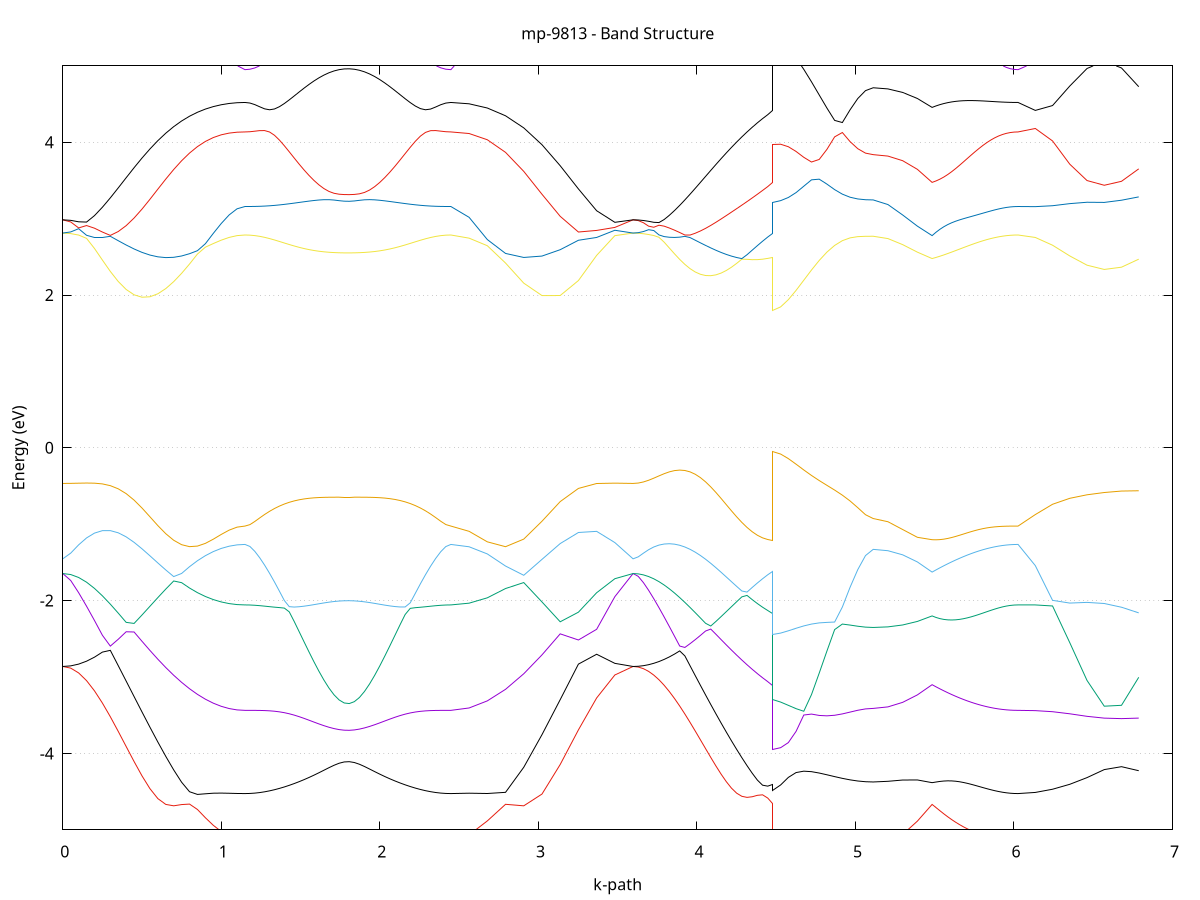 set title 'mp-9813 - Band Structure'
set xlabel 'k-path'
set ylabel 'Energy (eV)'
set grid y
set yrange [-5:5]
set terminal png size 800,600
set output 'mp-9813_bands_gnuplot.png'
plot '-' using 1:2 with lines notitle, '-' using 1:2 with lines notitle, '-' using 1:2 with lines notitle, '-' using 1:2 with lines notitle, '-' using 1:2 with lines notitle, '-' using 1:2 with lines notitle, '-' using 1:2 with lines notitle, '-' using 1:2 with lines notitle, '-' using 1:2 with lines notitle, '-' using 1:2 with lines notitle, '-' using 1:2 with lines notitle, '-' using 1:2 with lines notitle, '-' using 1:2 with lines notitle, '-' using 1:2 with lines notitle, '-' using 1:2 with lines notitle, '-' using 1:2 with lines notitle, '-' using 1:2 with lines notitle, '-' using 1:2 with lines notitle, '-' using 1:2 with lines notitle, '-' using 1:2 with lines notitle
0.000000 -38.214603
0.049968 -38.214403
0.099936 -38.213503
0.149904 -38.212103
0.199872 -38.210203
0.249840 -38.207903
0.299808 -38.205103
0.349776 -38.201903
0.399744 -38.198303
0.449712 -38.194503
0.499680 -38.199703
0.549648 -38.222003
0.599616 -38.244403
0.649584 -38.266403
0.699552 -38.287803
0.749520 -38.308103
0.799488 -38.327003
0.849456 -38.344003
0.899424 -38.359003
0.949392 -38.371603
0.999360 -38.381603
1.049328 -38.388903
1.099296 -38.393303
1.149264 -38.394803
1.149264 -38.394803
1.180300 -38.394603
1.211335 -38.393803
1.242371 -38.392503
1.273407 -38.390803
1.304442 -38.388603
1.335478 -38.385903
1.366513 -38.382803
1.397549 -38.379403
1.428584 -38.375603
1.459620 -38.371503
1.490655 -38.367203
1.521691 -38.362703
1.552726 -38.358203
1.583762 -38.353703
1.614797 -38.349303
1.614797 -38.349303
1.646846 -38.345103
1.678895 -38.341403
1.710943 -38.338303
1.742992 -38.336103
1.775041 -38.334803
1.807090 -38.334503
1.839138 -38.335303
1.871187 -38.337203
1.903236 -38.339903
1.935284 -38.343303
1.967333 -38.347303
1.999382 -38.351703
2.031431 -38.356303
2.063479 -38.360903
2.095528 -38.365603
2.127577 -38.370103
2.159625 -38.374403
2.191674 -38.378403
2.223723 -38.382103
2.255772 -38.385303
2.287820 -38.388203
2.319869 -38.390503
2.351918 -38.392403
2.383966 -38.393703
2.416015 -38.394603
2.448064 -38.394803
2.448064 -38.394803
2.562990 -38.387003
2.677917 -38.364303
2.792843 -38.328803
2.907770 -38.283603
3.022696 -38.233203
3.137622 -38.193803
3.252549 -38.202203
3.367475 -38.208903
3.482402 -38.213203
3.597328 -38.214603
3.597328 -38.214603
3.630001 -38.214503
3.662674 -38.214303
3.695347 -38.213803
3.728019 -38.213103
3.760692 -38.212303
3.793365 -38.211303
3.826038 -38.210103
3.858711 -38.208803
3.891384 -38.207303
3.924056 -38.205703
3.956729 -38.203903
3.989402 -38.202003
4.022075 -38.200103
4.054748 -38.198003
4.087420 -38.195803
4.120093 -38.193503
4.152766 -38.196103
4.185439 -38.208903
4.218112 -38.221803
4.250785 -38.234803
4.283457 -38.247703
4.316130 -38.260503
4.348803 -38.273103
4.381476 -38.285403
4.414149 -38.297403
4.446821 -38.309003
4.479494 -38.320003
4.479494 -38.313103
4.528157 -38.320103
4.576820 -38.329503
4.625483 -38.339403
4.674146 -38.349003
4.722810 -38.358003
4.771473 -38.366203
4.820136 -38.373503
4.868799 -38.379903
4.917462 -38.385203
4.966125 -38.389403
5.014788 -38.392403
5.063451 -38.394203
5.112114 -38.394803
5.112114 -38.394803
5.204983 -38.389803
5.297851 -38.375003
5.390720 -38.351303
5.483589 -38.320003
5.483589 -38.320003
5.508240 -38.326203
5.532892 -38.332203
5.557543 -38.337903
5.582195 -38.343403
5.606846 -38.348703
5.631498 -38.353803
5.656149 -38.358503
5.680801 -38.363103
5.705452 -38.367303
5.730104 -38.371303
5.754756 -38.375003
5.779407 -38.378403
5.804059 -38.381503
5.828710 -38.384203
5.853362 -38.386703
5.878013 -38.388803
5.902665 -38.390703
5.927316 -38.392203
5.951968 -38.393303
5.976619 -38.394203
6.001271 -38.394703
6.025922 -38.394803
6.025922 -38.394803
6.134654 -38.391003
6.243385 -38.380303
6.352116 -38.364403
6.460848 -38.347403
6.569579 -38.336503
6.678311 -38.339803
6.787042 -38.354803
e
0.000000 -38.066803
0.049968 -38.068403
0.099936 -38.073103
0.149904 -38.080803
0.199872 -38.091303
0.249840 -38.104503
0.299808 -38.120103
0.349776 -38.137803
0.399744 -38.157203
0.449712 -38.178003
0.499680 -38.190603
0.549648 -38.186503
0.599616 -38.182303
0.649584 -38.178203
0.699552 -38.174303
0.749520 -38.170403
0.799488 -38.166903
0.849456 -38.163703
0.899424 -38.160903
0.949392 -38.158503
0.999360 -38.156503
1.049328 -38.155203
1.099296 -38.154303
1.149264 -38.154003
1.149264 -38.154003
1.180300 -38.154003
1.211335 -38.154003
1.242371 -38.154003
1.273407 -38.154003
1.304442 -38.154003
1.335478 -38.154003
1.366513 -38.157103
1.397549 -38.160703
1.428584 -38.164703
1.459620 -38.168903
1.490655 -38.173303
1.521691 -38.178003
1.552726 -38.182603
1.583762 -38.187203
1.614797 -38.191703
1.614797 -38.191703
1.646846 -38.196003
1.678895 -38.199803
1.710943 -38.203003
1.742992 -38.205303
1.775041 -38.206603
1.807090 -38.206903
1.839138 -38.206103
1.871187 -38.204203
1.903236 -38.201403
1.935284 -38.197903
1.967333 -38.193803
1.999382 -38.189303
2.031431 -38.184603
2.063479 -38.179803
2.095528 -38.175003
2.127577 -38.170303
2.159625 -38.165903
2.191674 -38.161703
2.223723 -38.157903
2.255772 -38.154503
2.287820 -38.154003
2.319869 -38.154003
2.351918 -38.154003
2.383966 -38.154003
2.416015 -38.154003
2.448064 -38.154003
2.448064 -38.154003
2.562990 -38.155503
2.677917 -38.159803
2.792843 -38.166603
2.907770 -38.175003
3.022696 -38.184403
3.137622 -38.182303
3.252549 -38.136003
3.367475 -38.099003
3.482402 -38.075103
3.597328 -38.066803
3.597328 -38.066803
3.630001 -38.067303
3.662674 -38.068903
3.695347 -38.071503
3.728019 -38.075203
3.760692 -38.079803
3.793365 -38.085403
3.826038 -38.091903
3.858711 -38.099303
3.891384 -38.107603
3.924056 -38.116603
3.956729 -38.126403
3.989402 -38.136803
4.022075 -38.147803
4.054748 -38.159303
4.087420 -38.171203
4.120093 -38.183503
4.152766 -38.191203
4.185439 -38.188903
4.218112 -38.186503
4.250785 -38.184103
4.283457 -38.181703
4.316130 -38.179303
4.348803 -38.177003
4.381476 -38.174703
4.414149 -38.172503
4.446821 -38.170303
4.479494 -38.168203
4.479494 -38.278703
4.528157 -38.270003
4.576820 -38.257403
4.625483 -38.243203
4.674146 -38.228403
4.722810 -38.213603
4.771473 -38.199403
4.820136 -38.186103
4.868799 -38.174203
4.917462 -38.163903
4.966125 -38.155703
5.014788 -38.153703
5.063451 -38.153903
5.112114 -38.154003
5.112114 -38.154003
5.204983 -38.155003
5.297851 -38.157803
5.390720 -38.162303
5.483589 -38.168203
5.483589 -38.168203
5.508240 -38.167103
5.532892 -38.165903
5.557543 -38.164803
5.582195 -38.163803
5.606846 -38.162803
5.631498 -38.161803
5.656149 -38.160903
5.680801 -38.160103
5.705452 -38.159303
5.730104 -38.158503
5.754756 -38.157803
5.779407 -38.157203
5.804059 -38.156603
5.828710 -38.156003
5.853362 -38.155603
5.878013 -38.155203
5.902665 -38.154803
5.927316 -38.154503
5.951968 -38.154303
5.976619 -38.154203
6.001271 -38.154103
6.025922 -38.154003
6.025922 -38.154003
6.134654 -38.154003
6.243385 -38.161603
6.352116 -38.180003
6.460848 -38.199803
6.569579 -38.213003
6.678311 -38.211003
6.787042 -38.195903
e
0.000000 -38.066803
0.049968 -38.067203
0.099936 -38.068303
0.149904 -38.070003
0.199872 -38.072503
0.249840 -38.075603
0.299808 -38.079203
0.349776 -38.083403
0.399744 -38.087903
0.449712 -38.092803
0.499680 -38.097903
0.549648 -38.103203
0.599616 -38.108503
0.649584 -38.113803
0.699552 -38.118903
0.749520 -38.123703
0.799488 -38.128203
0.849456 -38.132303
0.899424 -38.135903
0.949392 -38.139003
0.999360 -38.141403
1.049328 -38.143203
1.099296 -38.144203
1.149264 -38.144603
1.149264 -38.144603
1.180300 -38.144903
1.211335 -38.145703
1.242371 -38.147003
1.273407 -38.148803
1.304442 -38.151103
1.335478 -38.153903
1.366513 -38.154003
1.397549 -38.154003
1.428584 -38.154003
1.459620 -38.154003
1.490655 -38.154003
1.521691 -38.154003
1.552726 -38.154003
1.583762 -38.154003
1.614797 -38.154103
1.614797 -38.154103
1.646846 -38.154103
1.678895 -38.154103
1.710943 -38.154103
1.742992 -38.154103
1.775041 -38.154103
1.807090 -38.154103
1.839138 -38.154103
1.871187 -38.154103
1.903236 -38.154103
1.935284 -38.154103
1.967333 -38.154103
1.999382 -38.154103
2.031431 -38.154003
2.063479 -38.154003
2.095528 -38.154003
2.127577 -38.154003
2.159625 -38.154003
2.191674 -38.154003
2.223723 -38.154003
2.255772 -38.154003
2.287820 -38.151503
2.319869 -38.149103
2.351918 -38.147103
2.383966 -38.145703
2.416015 -38.144903
2.448064 -38.144603
2.448064 -38.144603
2.562990 -38.142703
2.677917 -38.137203
2.792843 -38.128703
2.907770 -38.117903
3.022696 -38.105903
3.137622 -38.093803
3.252549 -38.082903
3.367475 -38.074303
3.482402 -38.068703
3.597328 -38.066803
3.597328 -38.066803
3.630001 -38.066903
3.662674 -38.067303
3.695347 -38.067903
3.728019 -38.068703
3.760692 -38.069803
3.793365 -38.071103
3.826038 -38.072603
3.858711 -38.074403
3.891384 -38.076303
3.924056 -38.078403
3.956729 -38.080703
3.989402 -38.083103
4.022075 -38.085703
4.054748 -38.088403
4.087420 -38.091203
4.120093 -38.094103
4.152766 -38.097103
4.185439 -38.100103
4.218112 -38.103203
4.250785 -38.106203
4.283457 -38.109303
4.316130 -38.112403
4.348803 -38.115403
4.381476 -38.118303
4.414149 -38.121203
4.446821 -38.123903
4.479494 -38.126603
4.479494 -38.146503
4.528157 -38.146703
4.576820 -38.147203
4.625483 -38.147803
4.674146 -38.148603
4.722810 -38.149403
4.771473 -38.150303
4.820136 -38.151203
4.868799 -38.151903
4.917462 -38.152703
4.966125 -38.153203
5.014788 -38.149603
5.063451 -38.145903
5.112114 -38.144603
5.112114 -38.144603
5.204983 -38.143403
5.297851 -38.139803
5.390720 -38.134103
5.483589 -38.126603
5.483589 -38.126603
5.508240 -38.128103
5.532892 -38.129503
5.557543 -38.130903
5.582195 -38.132203
5.606846 -38.133503
5.631498 -38.134703
5.656149 -38.135803
5.680801 -38.136903
5.705452 -38.138003
5.730104 -38.138903
5.754756 -38.139803
5.779407 -38.140603
5.804059 -38.141403
5.828710 -38.142003
5.853362 -38.142603
5.878013 -38.143203
5.902665 -38.143603
5.927316 -38.144003
5.951968 -38.144203
5.976619 -38.144403
6.001271 -38.144603
6.025922 -38.144603
6.025922 -38.144603
6.134654 -38.149003
6.243385 -38.153803
6.352116 -38.153503
6.460848 -38.153103
6.569579 -38.152803
6.678311 -38.152603
6.787042 -38.152603
e
0.000000 -14.792603
0.049968 -14.784703
0.099936 -14.761203
0.149904 -14.722403
0.199872 -14.668503
0.249840 -14.600203
0.299808 -14.518203
0.349776 -14.423303
0.399744 -14.316603
0.449712 -14.199303
0.499680 -14.072803
0.549648 -13.938803
0.599616 -13.799003
0.649584 -13.655603
0.699552 -13.510903
0.749520 -13.367603
0.799488 -13.228703
0.849456 -13.097503
0.899424 -12.977403
0.949392 -12.872203
0.999360 -12.785503
1.049328 -12.720803
1.099296 -12.680703
1.149264 -12.667103
1.149264 -12.667103
1.180300 -12.667103
1.211335 -12.667103
1.242371 -12.667103
1.273407 -12.667103
1.304442 -12.667003
1.335478 -12.666903
1.366513 -12.666803
1.397549 -12.666603
1.428584 -12.666403
1.459620 -12.666103
1.490655 -12.665703
1.521691 -12.665203
1.552726 -12.664803
1.583762 -12.664203
1.614797 -12.663703
1.614797 -12.663703
1.646846 -12.663203
1.678895 -12.662703
1.710943 -12.662403
1.742992 -12.662103
1.775041 -12.661903
1.807090 -12.661903
1.839138 -12.662003
1.871187 -12.662203
1.903236 -12.662503
1.935284 -12.663003
1.967333 -12.663503
1.999382 -12.664003
2.031431 -12.664503
2.063479 -12.665103
2.095528 -12.665503
2.127577 -12.665903
2.159625 -12.666303
2.191674 -12.666603
2.223723 -12.666803
2.255772 -12.666903
2.287820 -12.667003
2.319869 -12.667103
2.351918 -12.667103
2.383966 -12.667103
2.416015 -12.667103
2.448064 -12.667103
2.448064 -12.667103
2.562990 -12.737703
2.677917 -12.933303
2.792843 -13.215203
2.907770 -13.539803
3.022696 -13.869503
3.137622 -14.174703
3.252549 -14.433303
3.367475 -14.629203
3.482402 -14.751203
3.597328 -14.792603
3.597328 -14.792603
3.630001 -14.789803
3.662674 -14.781303
3.695347 -14.767303
3.728019 -14.747703
3.760692 -14.722703
3.793365 -14.692303
3.826038 -14.656603
3.858711 -14.615903
3.891384 -14.570203
3.924056 -14.519703
3.956729 -14.464703
3.989402 -14.405403
4.022075 -14.342003
4.054748 -14.274803
4.087420 -14.204103
4.120093 -14.130303
4.152766 -14.053603
4.185439 -13.974503
4.218112 -13.893403
4.250785 -13.810603
4.283457 -13.726603
4.316130 -13.641903
4.348803 -13.557103
4.381476 -13.472503
4.414149 -13.388803
4.446821 -13.306503
4.479494 -13.226203
4.479494 -12.340703
4.528157 -12.349503
4.576820 -12.367803
4.625483 -12.393303
4.674146 -12.423803
4.722810 -12.457303
4.771473 -12.491703
4.820136 -12.525203
4.868799 -12.556403
4.917462 -12.583803
4.966125 -12.606203
5.014788 -12.622903
5.063451 -12.633203
5.112114 -12.636703
5.112114 -12.636703
5.204983 -12.680603
5.297851 -12.805703
5.390720 -12.995303
5.483589 -13.228303
5.483589 -13.228303
5.508240 -13.181603
5.532892 -13.136303
5.557543 -13.092703
5.582195 -13.050803
5.606846 -13.010803
5.631498 -12.972703
5.656149 -12.936803
5.680801 -12.902903
5.705452 -12.871203
5.730104 -12.841703
5.754756 -12.814403
5.779407 -12.789303
5.804059 -12.766503
5.828710 -12.745903
5.853362 -12.727703
5.878013 -12.711803
5.902665 -12.698203
5.927316 -12.687103
5.951968 -12.678403
5.976619 -12.672103
6.001271 -12.668303
6.025922 -12.667103
6.025922 -12.667103
6.134654 -12.665903
6.243385 -12.662203
6.352116 -12.655203
6.460848 -12.644503
6.569579 -12.630803
6.678311 -12.615903
6.787042 -12.603503
e
0.000000 -13.078003
0.049968 -13.075403
0.099936 -13.067403
0.149904 -13.054103
0.199872 -13.035803
0.249840 -13.012603
0.299808 -12.984703
0.349776 -12.952403
0.399744 -12.916303
0.449712 -12.876603
0.499680 -12.834003
0.549648 -12.789003
0.599616 -12.742503
0.649584 -12.695103
0.699552 -12.647703
0.749520 -12.601403
0.799488 -12.557003
0.849456 -12.515803
0.899424 -12.478603
0.949392 -12.446603
0.999360 -12.420603
1.049328 -12.401503
1.099296 -12.389803
1.149264 -12.385903
1.149264 -12.385903
1.180300 -12.386003
1.211335 -12.386203
1.242371 -12.386503
1.273407 -12.387003
1.304442 -12.387703
1.335478 -12.388503
1.366513 -12.389403
1.397549 -12.390403
1.428584 -12.391603
1.459620 -12.392903
1.490655 -12.394303
1.521691 -12.395703
1.552726 -12.397103
1.583762 -12.398603
1.614797 -12.399903
1.614797 -12.399903
1.646846 -12.401203
1.678895 -12.402303
1.710943 -12.403203
1.742992 -12.403803
1.775041 -12.404203
1.807090 -12.404203
1.839138 -12.404003
1.871187 -12.403503
1.903236 -12.402703
1.935284 -12.401703
1.967333 -12.400503
1.999382 -12.399203
2.031431 -12.397803
2.063479 -12.396303
2.095528 -12.394803
2.127577 -12.393403
2.159625 -12.392003
2.191674 -12.390803
2.223723 -12.389603
2.255772 -12.388603
2.287820 -12.387803
2.319869 -12.387103
2.351918 -12.386603
2.383966 -12.386203
2.416015 -12.386003
2.448064 -12.385903
2.448064 -12.385903
2.562990 -12.406503
2.677917 -12.465103
2.792843 -12.552803
2.907770 -12.657103
3.022696 -12.765903
3.137622 -12.868303
3.252549 -12.955903
3.367475 -13.022403
3.482402 -13.063903
3.597328 -13.078003
3.597328 -13.078003
3.630001 -13.077503
3.662674 -13.076003
3.695347 -13.073503
3.728019 -13.069803
3.760692 -13.065103
3.793365 -13.059303
3.826038 -13.052303
3.858711 -13.044103
3.891384 -13.034603
3.924056 -13.023803
3.956729 -13.011603
3.989402 -12.998003
4.022075 -12.982903
4.054748 -12.966503
4.087420 -12.948503
4.120093 -12.929103
4.152766 -12.908303
4.185439 -12.886203
4.218112 -12.862703
4.250785 -12.838003
4.283457 -12.812303
4.316130 -12.785603
4.348803 -12.758103
4.381476 -12.730103
4.414149 -12.701703
4.446821 -12.673103
4.479494 -12.644703
4.479494 -12.241903
4.528157 -12.250003
4.576820 -12.262503
4.625483 -12.278403
4.674146 -12.296903
4.722810 -12.316703
4.771473 -12.337003
4.820136 -12.356703
4.868799 -12.375003
4.917462 -12.391003
4.966125 -12.404203
5.014788 -12.414003
5.063451 -12.420003
5.112114 -12.422003
5.112114 -12.422003
5.204983 -12.437603
5.297851 -12.483003
5.390720 -12.553603
5.483589 -12.642603
5.483589 -12.642603
5.508240 -12.628003
5.532892 -12.613003
5.557543 -12.597503
5.582195 -12.581703
5.606846 -12.565703
5.631498 -12.549603
5.656149 -12.533403
5.680801 -12.517403
5.705452 -12.501603
5.730104 -12.486403
5.754756 -12.471703
5.779407 -12.457803
5.804059 -12.444903
5.828710 -12.433003
5.853362 -12.422203
5.878013 -12.412803
5.902665 -12.404703
5.927316 -12.397903
5.951968 -12.392703
5.976619 -12.388903
6.001271 -12.386703
6.025922 -12.385903
6.025922 -12.385903
6.134654 -12.383303
6.243385 -12.376603
6.352116 -12.367903
6.460848 -12.360403
6.569579 -12.357103
6.678311 -12.360003
6.787042 -12.369303
e
0.000000 -6.615003
0.049968 -6.605303
0.099936 -6.576403
0.149904 -6.528603
0.199872 -6.462903
0.249840 -6.380403
0.299808 -6.282903
0.349776 -6.173003
0.399744 -6.054103
0.449712 -5.931403
0.499680 -5.812903
0.549648 -5.710803
0.599616 -5.643703
0.649584 -5.632803
0.699552 -5.686103
0.749520 -5.787703
0.799488 -5.913603
0.849456 -6.045603
0.899424 -6.172103
0.949392 -6.285203
0.999360 -6.379203
1.049328 -6.449703
1.099296 -6.493403
1.149264 -6.508203
1.149264 -6.508203
1.180300 -6.504703
1.211335 -6.494203
1.242371 -6.476803
1.273407 -6.452703
1.304442 -6.422103
1.335478 -6.385203
1.366513 -6.342603
1.397549 -6.294603
1.428584 -6.241903
1.459620 -6.185203
1.490655 -6.125303
1.521691 -6.063203
1.552726 -6.000303
1.583762 -5.938003
1.614797 -5.878003
1.614797 -5.878003
1.646846 -5.820303
1.678895 -5.769403
1.710943 -5.727503
1.742992 -5.696903
1.775041 -5.679303
1.807090 -5.675803
1.839138 -5.686803
1.871187 -5.711503
1.903236 -5.748303
1.935284 -5.795203
1.967333 -5.849903
1.999382 -5.910203
2.031431 -5.973703
2.063479 -6.038603
2.095528 -6.103203
2.127577 -6.165903
2.159625 -6.225603
2.191674 -6.281303
2.223723 -6.332103
2.255772 -6.377303
2.287820 -6.416503
2.319869 -6.449103
2.351918 -6.474703
2.383966 -6.493303
2.416015 -6.504503
2.448064 -6.508203
2.448064 -6.508203
2.562990 -6.431303
2.677917 -6.219303
2.792843 -5.926803
2.907770 -5.670803
3.022696 -5.671503
3.137622 -5.907103
3.252549 -6.184403
3.367475 -6.415303
3.482402 -6.564003
3.597328 -6.615003
3.597328 -6.615003
3.630001 -6.610703
3.662674 -6.597703
3.695347 -6.576003
3.728019 -6.546003
3.760692 -6.507703
3.793365 -6.461403
3.826038 -6.407503
3.858711 -6.346403
3.891384 -6.278503
3.924056 -6.204503
3.956729 -6.125103
3.989402 -6.041103
4.022075 -5.953503
4.054748 -5.863703
4.087420 -5.773203
4.120093 -5.684203
4.152766 -5.599603
4.185439 -5.523303
4.218112 -5.460603
4.250785 -5.418603
4.283457 -5.403903
4.316130 -5.419903
4.348803 -5.463603
4.381476 -5.527903
4.414149 -5.605103
4.446821 -5.689403
4.479494 -5.776503
4.479494 -5.763103
4.528157 -5.744403
4.576820 -5.709403
4.625483 -5.662403
4.674146 -5.783703
4.722810 -5.911003
4.771473 -6.030403
4.820136 -6.138703
4.868799 -6.233503
4.917462 -6.313203
4.966125 -6.376403
5.014788 -6.422303
5.063451 -6.450003
5.112114 -6.459303
5.112114 -6.459303
5.204983 -6.409103
5.297851 -6.264903
5.390720 -6.044603
5.483589 -5.775003
5.483589 -5.775003
5.508240 -5.824003
5.532892 -5.873703
5.557543 -5.923703
5.582195 -5.973503
5.606846 -6.022703
5.631498 -6.071003
5.656149 -6.117903
5.680801 -6.163303
5.705452 -6.206803
5.730104 -6.248203
5.754756 -6.287303
5.779407 -6.323703
5.804059 -6.357403
5.828710 -6.388003
5.853362 -6.415503
5.878013 -6.439703
5.902665 -6.460403
5.927316 -6.477503
5.951968 -6.490803
5.976619 -6.500503
6.001271 -6.506303
6.025922 -6.508203
6.025922 -6.508203
6.134654 -6.457303
6.243385 -6.311603
6.352116 -6.095703
6.460848 -5.864003
6.569579 -5.714603
6.678311 -5.742503
6.787042 -5.923903
e
0.000000 -2.862303
0.049968 -2.883803
0.099936 -2.946803
0.149904 -3.047803
0.199872 -3.181403
0.249840 -3.341103
0.299808 -3.520303
0.349776 -3.712103
0.399744 -3.910003
0.449712 -4.106903
0.499680 -4.294503
0.549648 -4.461603
0.599616 -4.591903
0.649584 -4.667903
0.699552 -4.686303
0.749520 -4.670103
0.799488 -4.663703
0.849456 -4.734503
0.899424 -4.842403
0.949392 -4.941703
0.999360 -5.022703
1.049328 -5.082203
1.099296 -5.118403
1.149264 -5.130603
1.149264 -5.130603
1.180300 -5.131803
1.211335 -5.135403
1.242371 -5.141203
1.273407 -5.148803
1.304442 -5.157903
1.335478 -5.168003
1.366513 -5.178803
1.397549 -5.189703
1.428584 -5.200603
1.459620 -5.210903
1.490655 -5.220603
1.521691 -5.229403
1.552726 -5.237303
1.583762 -5.244103
1.614797 -5.249903
1.614797 -5.249903
1.646846 -5.254803
1.678895 -5.258803
1.710943 -5.261903
1.742992 -5.264003
1.775041 -5.265203
1.807090 -5.265403
1.839138 -5.264703
1.871187 -5.263003
1.903236 -5.260403
1.935284 -5.256803
1.967333 -5.252403
1.999382 -5.246803
2.031431 -5.240303
2.063479 -5.232603
2.095528 -5.223903
2.127577 -5.214203
2.159625 -5.203703
2.191674 -5.192603
2.223723 -5.181303
2.255772 -5.170103
2.287820 -5.159503
2.319869 -5.149903
2.351918 -5.141803
2.383966 -5.135703
2.416015 -5.131903
2.448064 -5.130603
2.448064 -5.130603
2.562990 -5.066703
2.677917 -4.884003
2.792843 -4.666603
2.907770 -4.686403
3.022696 -4.532503
3.137622 -4.145503
3.252549 -3.692503
3.367475 -3.274503
3.482402 -2.973403
3.597328 -2.862303
3.597328 -2.862303
3.630001 -2.869603
3.662674 -2.891103
3.695347 -2.926603
3.728019 -2.975303
3.760692 -3.036203
3.793365 -3.108403
3.826038 -3.190703
3.858711 -3.281703
3.891384 -3.380103
3.924056 -3.484703
3.956729 -3.594103
3.989402 -3.707103
4.022075 -3.822203
4.054748 -3.938003
4.087420 -4.053003
4.120093 -4.165203
4.152766 -4.272103
4.185439 -4.370403
4.218112 -4.455303
4.250785 -4.521003
4.283457 -4.561803
4.316130 -4.575803
4.348803 -4.567703
4.381476 -4.549003
4.414149 -4.542303
4.446821 -4.584803
4.479494 -4.656803
4.479494 -5.365403
4.528157 -5.423903
4.576820 -5.528203
4.625483 -5.651603
4.674146 -5.602003
4.722810 -5.537603
4.771473 -5.471503
4.820136 -5.407603
4.868799 -5.349603
4.917462 -5.300303
4.966125 -5.261303
5.014788 -5.233503
5.063451 -5.216803
5.112114 -5.211303
5.112114 -5.211303
5.204983 -5.173003
5.297851 -5.061603
5.390720 -4.886903
5.483589 -4.668103
5.483589 -4.668103
5.508240 -4.709303
5.532892 -4.750803
5.557543 -4.791303
5.582195 -4.829903
5.606846 -4.866403
5.631498 -4.900403
5.656149 -4.931903
5.680801 -4.960803
5.705452 -4.987103
5.730104 -5.010803
5.754756 -5.032003
5.779407 -5.050803
5.804059 -5.067303
5.828710 -5.081603
5.853362 -5.093803
5.878013 -5.104003
5.902665 -5.112503
5.927316 -5.119103
5.951968 -5.124203
5.976619 -5.127803
6.001271 -5.129903
6.025922 -5.130603
6.025922 -5.130603
6.134654 -5.147403
6.243385 -5.191403
6.352116 -5.248003
6.460848 -5.301303
6.569579 -5.338603
6.678311 -5.353403
6.787042 -5.343603
e
0.000000 -2.862303
0.049968 -2.854503
0.099936 -2.831403
0.149904 -2.793103
0.199872 -2.740403
0.249840 -2.674203
0.299808 -2.651103
0.349776 -2.851503
0.399744 -3.053603
0.449712 -3.256103
0.499680 -3.457803
0.549648 -3.656803
0.599616 -3.851303
0.649584 -4.038803
0.699552 -4.216203
0.749520 -4.377503
0.799488 -4.501903
0.849456 -4.537203
0.899424 -4.528903
0.949392 -4.521303
0.999360 -4.519803
1.049328 -4.522003
1.099296 -4.524803
1.149264 -4.526003
1.149264 -4.526003
1.180300 -4.524503
1.211335 -4.520103
1.242371 -4.512903
1.273407 -4.502903
1.304442 -4.490403
1.335478 -4.475503
1.366513 -4.458403
1.397549 -4.439303
1.428584 -4.418103
1.459620 -4.395103
1.490655 -4.370403
1.521691 -4.343803
1.552726 -4.315603
1.583762 -4.285703
1.614797 -4.254403
1.614797 -4.254403
1.646846 -4.220903
1.678895 -4.187403
1.710943 -4.155703
1.742992 -4.129103
1.775041 -4.112103
1.807090 -4.108603
1.839138 -4.119503
1.871187 -4.142203
1.903236 -4.171903
1.935284 -4.204903
1.967333 -4.238603
1.999382 -4.271503
2.031431 -4.303103
2.063479 -4.333003
2.095528 -4.361003
2.127577 -4.387203
2.159625 -4.411603
2.191674 -4.433903
2.223723 -4.454203
2.255772 -4.472303
2.287820 -4.488103
2.319869 -4.501403
2.351918 -4.512003
2.383966 -4.519703
2.416015 -4.524403
2.448064 -4.526003
2.448064 -4.526003
2.562990 -4.521103
2.677917 -4.525103
2.792843 -4.509903
2.907770 -4.181703
3.022696 -3.754803
3.137622 -3.296603
3.252549 -2.831303
3.367475 -2.702303
3.482402 -2.821403
3.597328 -2.862303
3.597328 -2.862303
3.630001 -2.859703
3.662674 -2.851903
3.695347 -2.838903
3.728019 -2.820803
3.760692 -2.797803
3.793365 -2.769803
3.826038 -2.737203
3.858711 -2.700003
3.891384 -2.658603
3.924056 -2.723903
3.956729 -2.852903
3.989402 -2.981503
4.022075 -3.109103
4.054748 -3.235403
4.087420 -3.360003
4.120093 -3.482603
4.152766 -3.603003
4.185439 -3.720903
4.218112 -3.835903
4.250785 -3.947803
4.283457 -4.056203
4.316130 -4.160403
4.348803 -4.259303
4.381476 -4.349503
4.414149 -4.416403
4.446821 -4.428803
4.479494 -4.410103
4.479494 -4.488903
4.528157 -4.413203
4.576820 -4.314303
4.625483 -4.251103
4.674146 -4.232803
4.722810 -4.239303
4.771473 -4.257203
4.820136 -4.280103
4.868799 -4.304103
4.917462 -4.326903
4.966125 -4.346503
5.014788 -4.361503
5.063451 -4.370903
5.112114 -4.374203
5.112114 -4.374203
5.204983 -4.365503
5.297851 -4.348803
5.390720 -4.347803
5.483589 -4.383203
5.483589 -4.383203
5.508240 -4.374903
5.532892 -4.367203
5.557543 -4.361903
5.582195 -4.359503
5.606846 -4.360303
5.631498 -4.364303
5.656149 -4.371203
5.680801 -4.380603
5.705452 -4.391903
5.730104 -4.404803
5.754756 -4.418703
5.779407 -4.433203
5.804059 -4.447703
5.828710 -4.461903
5.853362 -4.475403
5.878013 -4.487903
5.902665 -4.498903
5.927316 -4.508403
5.951968 -4.515903
5.976619 -4.521503
6.001271 -4.524903
6.025922 -4.526003
6.025922 -4.526003
6.134654 -4.511203
6.243385 -4.469303
6.352116 -4.404603
6.460848 -4.317103
6.569579 -4.212203
6.678311 -4.174003
6.787042 -4.226803
e
0.000000 -1.645703
0.049968 -1.736903
0.099936 -1.896303
0.149904 -2.073603
0.199872 -2.260403
0.249840 -2.453603
0.299808 -2.595603
0.349776 -2.506103
0.399744 -2.407903
0.449712 -2.410903
0.499680 -2.532703
0.549648 -2.652303
0.599616 -2.767203
0.649584 -2.876003
0.699552 -2.977303
0.749520 -3.070103
0.799488 -3.153703
0.849456 -3.227403
0.899424 -3.290503
0.949392 -3.342703
0.999360 -3.383703
1.049328 -3.413103
1.099296 -3.430803
1.149264 -3.436703
1.149264 -3.436703
1.180300 -3.436803
1.211335 -3.437003
1.242371 -3.437803
1.273407 -3.439503
1.304442 -3.442803
1.335478 -3.448103
1.366513 -3.456203
1.397549 -3.467203
1.428584 -3.481503
1.459620 -3.498903
1.490655 -3.519103
1.521691 -3.541503
1.552726 -3.565303
1.583762 -3.589703
1.614797 -3.613603
1.614797 -3.613603
1.646846 -3.636903
1.678895 -3.657803
1.710943 -3.675303
1.742992 -3.688503
1.775041 -3.696303
1.807090 -3.697903
1.839138 -3.692903
1.871187 -3.682103
1.903236 -3.666503
1.935284 -3.647203
1.967333 -3.624903
1.999382 -3.600703
2.031431 -3.575603
2.063479 -3.550703
2.095528 -3.526903
2.127577 -3.505203
2.159625 -3.486303
2.191674 -3.470603
2.223723 -3.458403
2.255772 -3.449503
2.287820 -3.443503
2.319869 -3.439803
2.351918 -3.437903
2.383966 -3.437103
2.416015 -3.436803
2.448064 -3.436703
2.448064 -3.436703
2.562990 -3.405503
2.677917 -3.312703
2.792843 -3.161503
2.907770 -2.957603
3.022696 -2.710503
3.137622 -2.435203
3.252549 -2.515503
3.367475 -2.375703
3.482402 -1.948203
3.597328 -1.645703
3.597328 -1.645703
3.630001 -1.683003
3.662674 -1.764803
3.695347 -1.865003
3.728019 -1.975303
3.760692 -2.092403
3.793365 -2.214103
3.826038 -2.339103
3.858711 -2.466303
3.891384 -2.594803
3.924056 -2.613103
3.956729 -2.563903
3.989402 -2.511203
4.022075 -2.455603
4.054748 -2.397903
4.087420 -2.372803
4.120093 -2.440903
4.152766 -2.510703
4.185439 -2.579803
4.218112 -2.647603
4.250785 -2.713703
4.283457 -2.777803
4.316130 -2.839703
4.348803 -2.899103
4.381476 -2.955903
4.414149 -3.009903
4.446821 -3.060903
4.479494 -3.108803
4.479494 -3.944003
4.528157 -3.925203
4.576820 -3.858503
4.625483 -3.711903
4.674146 -3.497903
4.722810 -3.485403
4.771473 -3.503303
4.820136 -3.508403
4.868799 -3.501003
4.917462 -3.483203
4.966125 -3.459503
5.014788 -3.435503
5.063451 -3.417803
5.112114 -3.411203
5.112114 -3.411203
5.204983 -3.391303
5.297851 -3.331903
5.390720 -3.234303
5.483589 -3.100703
5.483589 -3.100703
5.508240 -3.128403
5.532892 -3.155103
5.557543 -3.180803
5.582195 -3.205503
5.606846 -3.229203
5.631498 -3.251803
5.656149 -3.273303
5.680801 -3.293503
5.705452 -3.312603
5.730104 -3.330503
5.754756 -3.347103
5.779407 -3.362303
5.804059 -3.376303
5.828710 -3.388803
5.853362 -3.399903
5.878013 -3.409603
5.902665 -3.417903
5.927316 -3.424603
5.951968 -3.429903
5.976619 -3.433703
6.001271 -3.436003
6.025922 -3.436703
6.025922 -3.436703
6.134654 -3.440303
6.243385 -3.454403
6.352116 -3.481703
6.460848 -3.514903
6.569579 -3.538503
6.678311 -3.544903
6.787042 -3.538103
e
0.000000 -1.645703
0.049968 -1.658803
0.099936 -1.697303
0.149904 -1.758903
0.199872 -1.840203
0.249840 -1.937403
0.299808 -2.046503
0.349776 -2.163603
0.399744 -2.284703
0.449712 -2.298803
0.499680 -2.188403
0.549648 -2.074503
0.599616 -1.960503
0.649584 -1.849203
0.699552 -1.743203
0.749520 -1.765003
0.799488 -1.835403
0.849456 -1.895903
0.899424 -1.946103
0.949392 -1.986503
0.999360 -2.017403
1.049328 -2.039103
1.099296 -2.052103
1.149264 -2.056403
1.149264 -2.056403
1.180300 -2.057603
1.211335 -2.061003
1.242371 -2.066203
1.273407 -2.072603
1.304442 -2.079403
1.335478 -2.085803
1.366513 -2.091403
1.397549 -2.097903
1.428584 -2.147603
1.459620 -2.272603
1.490655 -2.405303
1.521691 -2.538703
1.552726 -2.670503
1.583762 -2.798703
1.614797 -2.921203
1.614797 -2.921203
1.646846 -3.038903
1.678895 -3.144303
1.710943 -3.233203
1.742992 -3.300203
1.775041 -3.339903
1.807090 -3.347703
1.839138 -3.322803
1.871187 -3.268103
1.903236 -3.188803
1.935284 -3.090603
1.967333 -2.978303
1.999382 -2.855503
2.031431 -2.725503
2.063479 -2.590603
2.095528 -2.453303
2.127577 -2.315703
2.159625 -2.182103
2.191674 -2.101503
2.223723 -2.092603
2.255772 -2.087003
2.287820 -2.080503
2.319869 -2.073503
2.351918 -2.066803
2.383966 -2.061303
2.416015 -2.057703
2.448064 -2.056403
2.448064 -2.056403
2.562990 -2.033603
2.677917 -1.963503
2.792843 -1.841903
2.907770 -1.763803
3.022696 -2.017403
3.137622 -2.277303
3.252549 -2.151603
3.367475 -1.896903
3.482402 -1.713403
3.597328 -1.645703
3.597328 -1.645703
3.630001 -1.650103
3.662674 -1.663303
3.695347 -1.685003
3.728019 -1.714703
3.760692 -1.751803
3.793365 -1.795803
3.826038 -1.845703
3.858711 -1.900803
3.891384 -1.960403
3.924056 -2.023503
3.956729 -2.089503
3.989402 -2.157603
4.022075 -2.227203
4.054748 -2.297103
4.087420 -2.332403
4.120093 -2.272503
4.152766 -2.209003
4.185439 -2.144403
4.218112 -2.079503
4.250785 -2.014803
4.283457 -1.950903
4.316130 -1.932003
4.348803 -1.987103
4.381476 -2.038703
4.414149 -2.086303
4.446821 -2.129603
4.479494 -2.168403
4.479494 -3.293203
4.528157 -3.328203
4.576820 -3.371103
4.625483 -3.414503
4.674146 -3.448503
4.722810 -3.230203
4.771473 -2.949303
4.820136 -2.660303
4.868799 -2.379503
4.917462 -2.307103
4.966125 -2.320203
5.014788 -2.335503
5.063451 -2.347203
5.112114 -2.351603
5.112114 -2.351603
5.204983 -2.343903
5.297851 -2.319003
5.390720 -2.272703
5.483589 -2.200503
5.483589 -2.200503
5.508240 -2.220603
5.532892 -2.235703
5.557543 -2.246103
5.582195 -2.252003
5.606846 -2.253703
5.631498 -2.251603
5.656149 -2.246003
5.680801 -2.237303
5.705452 -2.226003
5.730104 -2.212503
5.754756 -2.197203
5.779407 -2.180703
5.804059 -2.163303
5.828710 -2.145603
5.853362 -2.128103
5.878013 -2.111503
5.902665 -2.096103
5.927316 -2.082603
5.951968 -2.071503
5.976619 -2.063203
6.001271 -2.058103
6.025922 -2.056403
6.025922 -2.056403
6.134654 -2.056603
6.243385 -2.070303
6.352116 -2.551003
6.460848 -3.045203
6.569579 -3.382203
6.678311 -3.370603
6.787042 -3.003903
e
0.000000 -1.453003
0.049968 -1.378603
0.099936 -1.270203
0.149904 -1.179503
0.199872 -1.116403
0.249840 -1.084403
0.299808 -1.083903
0.349776 -1.112403
0.399744 -1.165503
0.449712 -1.237303
0.499680 -1.321903
0.549648 -1.413403
0.599616 -1.507003
0.649584 -1.598703
0.699552 -1.685503
0.749520 -1.644703
0.799488 -1.555803
0.849456 -1.477903
0.899424 -1.411903
0.949392 -1.358303
0.999360 -1.317003
1.049328 -1.287803
1.099296 -1.270403
1.149264 -1.264703
1.149264 -1.264703
1.180300 -1.291103
1.211335 -1.355403
1.242371 -1.439703
1.273407 -1.536603
1.304442 -1.643003
1.335478 -1.756903
1.366513 -1.876703
1.397549 -1.998903
1.428584 -2.079203
1.459620 -2.084303
1.490655 -2.080303
1.521691 -2.073003
1.552726 -2.063603
1.583762 -2.053003
1.614797 -2.041803
1.614797 -2.041803
1.646846 -2.030603
1.678895 -2.020403
1.710943 -2.011903
1.742992 -2.005703
1.775041 -2.002103
1.807090 -2.001403
1.839138 -2.003603
1.871187 -2.008603
1.903236 -2.016103
1.935284 -2.025503
1.967333 -2.036403
1.999382 -2.047903
2.031431 -2.059203
2.063479 -2.069503
2.095528 -2.077903
2.127577 -2.083403
2.159625 -2.083003
2.191674 -2.029103
2.223723 -1.904703
2.255772 -1.780003
2.287820 -1.661103
2.319869 -1.550003
2.351918 -1.448703
2.383966 -1.360403
2.416015 -1.292703
2.448064 -1.264703
2.448064 -1.264703
2.562990 -1.295303
2.677917 -1.389003
2.792843 -1.547503
2.907770 -1.668603
3.022696 -1.460203
3.137622 -1.253403
3.252549 -1.108303
3.367475 -1.093403
3.482402 -1.240503
3.597328 -1.453003
3.597328 -1.453003
3.630001 -1.427003
3.662674 -1.379003
3.695347 -1.333703
3.728019 -1.298003
3.760692 -1.273203
3.793365 -1.259303
3.826038 -1.255403
3.858711 -1.261103
3.891384 -1.275503
3.924056 -1.298203
3.956729 -1.328503
3.989402 -1.365803
4.022075 -1.409403
4.054748 -1.458503
4.087420 -1.512103
4.120093 -1.569403
4.152766 -1.629203
4.185439 -1.690603
4.218112 -1.752503
4.250785 -1.813903
4.283457 -1.874103
4.316130 -1.888403
4.348803 -1.827803
4.381476 -1.769503
4.414149 -1.714103
4.446821 -1.661803
4.479494 -1.613203
4.479494 -2.444103
4.528157 -2.425203
4.576820 -2.395303
4.625483 -2.362003
4.674146 -2.331403
4.722810 -2.307203
4.771473 -2.291703
4.820136 -2.285103
4.868799 -2.280503
4.917462 -2.084403
4.966125 -1.825603
5.014788 -1.594103
5.063451 -1.410603
5.112114 -1.329203
5.112114 -1.329203
5.204983 -1.346803
5.297851 -1.400803
5.390720 -1.493803
5.483589 -1.626703
5.483589 -1.626703
5.508240 -1.598303
5.532892 -1.570703
5.557543 -1.544003
5.582195 -1.518203
5.606846 -1.493403
5.631498 -1.469503
5.656149 -1.446703
5.680801 -1.424903
5.705452 -1.404203
5.730104 -1.384803
5.754756 -1.366503
5.779407 -1.349603
5.804059 -1.334003
5.828710 -1.319903
5.853362 -1.307303
5.878013 -1.296103
5.902665 -1.286603
5.927316 -1.278803
5.951968 -1.272603
5.976619 -1.268203
6.001271 -1.265603
6.025922 -1.264703
6.025922 -1.264703
6.134654 -1.541903
6.243385 -1.996603
6.352116 -2.032303
6.460848 -2.023303
6.569579 -2.037803
6.678311 -2.086803
6.787042 -2.160703
e
0.000000 -0.466103
0.049968 -0.465103
0.099936 -0.462903
0.149904 -0.461003
0.199872 -0.462703
0.249840 -0.472303
0.299808 -0.495203
0.349776 -0.536603
0.399744 -0.599603
0.449712 -0.684603
0.499680 -0.788103
0.549648 -0.902603
0.599616 -1.018203
0.649584 -1.124103
0.699552 -1.210003
0.749520 -1.268003
0.799488 -1.293603
0.849456 -1.286303
0.899424 -1.250803
0.949392 -1.196003
0.999360 -1.133903
1.049328 -1.077503
1.099296 -1.038303
1.149264 -1.024203
1.149264 -1.024203
1.180300 -1.005403
1.211335 -0.964003
1.242371 -0.917203
1.273407 -0.872103
1.304442 -0.830903
1.335478 -0.794303
1.366513 -0.762703
1.397549 -0.735703
1.428584 -0.713203
1.459620 -0.694903
1.490655 -0.680303
1.521691 -0.669103
1.552726 -0.660703
1.583762 -0.654803
1.614797 -0.650803
1.614797 -0.650803
1.646846 -0.648303
1.678895 -0.647003
1.710943 -0.646403
1.742992 -0.646203
1.775041 -0.646103
1.807090 -0.646103
1.839138 -0.646203
1.871187 -0.646303
1.903236 -0.646603
1.935284 -0.647603
1.967333 -0.649503
1.999382 -0.652803
2.031431 -0.657903
2.063479 -0.665503
2.095528 -0.675903
2.127577 -0.689703
2.159625 -0.707403
2.191674 -0.729403
2.223723 -0.756103
2.255772 -0.787803
2.287820 -0.824603
2.319869 -0.866403
2.351918 -0.912703
2.383966 -0.961003
2.416015 -1.004303
2.448064 -1.024203
2.448064 -1.024203
2.562990 -1.093103
2.677917 -1.230603
2.792843 -1.294303
2.907770 -1.194903
3.022696 -0.960903
3.137622 -0.704003
3.252549 -0.531503
3.367475 -0.467103
3.482402 -0.462203
3.597328 -0.466103
3.597328 -0.466103
3.630001 -0.461103
3.662674 -0.446803
3.695347 -0.424603
3.728019 -0.397103
3.760692 -0.367403
3.793365 -0.338803
3.826038 -0.314703
3.858711 -0.298103
3.891384 -0.291503
3.924056 -0.296603
3.956729 -0.314703
3.989402 -0.345903
4.022075 -0.390003
4.054748 -0.445703
4.087420 -0.511403
4.120093 -0.584703
4.152766 -0.663203
4.185439 -0.744203
4.218112 -0.825003
4.250785 -0.903203
4.283457 -0.976303
4.316130 -1.042003
4.348803 -1.098603
4.381476 -1.144503
4.414149 -1.178503
4.446821 -1.200203
4.479494 -1.209403
4.479494 -0.048603
4.528157 -0.081603
4.576820 -0.141403
4.625483 -0.214203
4.674146 -0.289703
4.722810 -0.361703
4.771473 -0.428403
4.820136 -0.491003
4.868799 -0.553103
4.917462 -0.619603
4.966125 -0.695603
5.014788 -0.783603
5.063451 -0.875603
5.112114 -0.925703
5.112114 -0.925703
5.204983 -0.967403
5.297851 -1.069303
5.390720 -1.171203
5.483589 -1.202803
5.483589 -1.202803
5.508240 -1.204103
5.532892 -1.201603
5.557543 -1.195503
5.582195 -1.186203
5.606846 -1.174303
5.631498 -1.160303
5.656149 -1.145003
5.680801 -1.129003
5.705452 -1.112803
5.730104 -1.097203
5.754756 -1.082603
5.779407 -1.069403
5.804059 -1.057903
5.828710 -1.048303
5.853362 -1.040703
5.878013 -1.034803
5.902665 -1.030603
5.927316 -1.027703
5.951968 -1.025903
5.976619 -1.024903
6.001271 -1.024403
6.025922 -1.024203
6.025922 -1.024203
6.134654 -0.873703
6.243385 -0.738903
6.352116 -0.660903
6.460848 -0.614803
6.569579 -0.585003
6.678311 -0.565903
6.787042 -0.562003
e
0.000000 2.811397
0.049968 2.804397
0.099936 2.785297
0.149904 2.741897
0.199872 2.609797
0.249840 2.457897
0.299808 2.309397
0.349776 2.177497
0.399744 2.072997
0.449712 2.003197
0.499680 1.971597
0.549648 1.977297
0.599616 2.016597
0.649584 2.084497
0.699552 2.175497
0.749520 2.284297
0.799488 2.406097
0.849456 2.536797
0.899424 2.626597
0.949392 2.674197
0.999360 2.718397
1.049328 2.754397
1.099296 2.777997
1.149264 2.786097
1.149264 2.786097
1.180300 2.784097
1.211335 2.778197
1.242371 2.768397
1.273407 2.755297
1.304442 2.739197
1.335478 2.720997
1.366513 2.701497
1.397549 2.681297
1.428584 2.661397
1.459620 2.642397
1.490655 2.624797
1.521691 2.608897
1.552726 2.595097
1.583762 2.583397
1.614797 2.573797
1.614797 2.573797
1.646846 2.565997
1.678895 2.560097
1.710943 2.555997
1.742992 2.553297
1.775041 2.551897
1.807090 2.551597
1.839138 2.552497
1.871187 2.554497
1.903236 2.557997
1.935284 2.562997
1.967333 2.569797
1.999382 2.578697
2.031431 2.589897
2.063479 2.603197
2.095528 2.618797
2.127577 2.636497
2.159625 2.655697
2.191674 2.676097
2.223723 2.696897
2.255772 2.717297
2.287820 2.736397
2.319869 2.753297
2.351918 2.767297
2.383966 2.777597
2.416015 2.783997
2.448064 2.786097
2.448064 2.786097
2.562990 2.744797
2.677917 2.645697
2.792843 2.418897
2.907770 2.155697
3.022696 1.992997
3.137622 1.993797
3.252549 2.189597
3.367475 2.519097
3.482402 2.777397
3.597328 2.811397
3.597328 2.811397
3.630001 2.809097
3.662674 2.802597
3.695347 2.792397
3.728019 2.779297
3.760692 2.755697
3.793365 2.692197
3.826038 2.615897
3.858711 2.539397
3.891384 2.466797
3.924056 2.401297
3.956729 2.345797
3.989402 2.302097
4.022075 2.271897
4.054748 2.255597
4.087420 2.253297
4.120093 2.264397
4.152766 2.287697
4.185439 2.321597
4.218112 2.364497
4.250785 2.414497
4.283457 2.469597
4.316130 2.467597
4.348803 2.463097
4.381476 2.463597
4.414149 2.469297
4.446821 2.479897
4.479494 2.495197
4.479494 1.792197
4.528157 1.845097
4.576820 1.939897
4.625483 2.060997
4.674146 2.194097
4.722810 2.327697
4.771473 2.452697
4.820136 2.561897
4.868799 2.649497
4.917462 2.711797
4.966125 2.748397
5.014788 2.764597
5.063451 2.769097
5.112114 2.769697
5.112114 2.769697
5.204983 2.739197
5.297851 2.659997
5.390720 2.561697
5.483589 2.477697
5.483589 2.477697
5.508240 2.492297
5.532892 2.508197
5.557543 2.525297
5.582195 2.543397
5.606846 2.562197
5.631498 2.581397
5.656149 2.600997
5.680801 2.620497
5.705452 2.639797
5.730104 2.658697
5.754756 2.676897
5.779407 2.694297
5.804059 2.710497
5.828710 2.725597
5.853362 2.739197
5.878013 2.751297
5.902665 2.761697
5.927316 2.770397
5.951968 2.777297
5.976619 2.782197
6.001271 2.785097
6.025922 2.786097
6.025922 2.786097
6.134654 2.753897
6.243385 2.652397
6.352116 2.511897
6.460848 2.390897
6.569579 2.335097
6.678311 2.364697
6.787042 2.469697
e
0.000000 2.811397
0.049968 2.826197
0.099936 2.868697
0.149904 2.782297
0.199872 2.756497
0.249840 2.756497
0.299808 2.769097
0.349776 2.711397
0.399744 2.655097
0.449712 2.603197
0.499680 2.558497
0.549648 2.523497
0.599616 2.500297
0.649584 2.490197
0.699552 2.493997
0.749520 2.511397
0.799488 2.541197
0.849456 2.580797
0.899424 2.671997
0.949392 2.807297
0.999360 2.936197
1.049328 3.048697
1.099296 3.129097
1.149264 3.158897
1.149264 3.158897
1.180300 3.159197
1.211335 3.160097
1.242371 3.161797
1.273407 3.164597
1.304442 3.168497
1.335478 3.173597
1.366513 3.179797
1.397549 3.186997
1.428584 3.194897
1.459620 3.203397
1.490655 3.212297
1.521691 3.221097
1.552726 3.229697
1.583762 3.237497
1.614797 3.243997
1.614797 3.243997
1.646846 3.248197
1.678895 3.248497
1.710943 3.243697
1.742992 3.235397
1.775041 3.228797
1.807090 3.227297
1.839138 3.231797
1.871187 3.239897
1.903236 3.246897
1.935284 3.248997
1.967333 3.246397
1.999382 3.240697
2.031431 3.233097
2.063479 3.224497
2.095528 3.215497
2.127577 3.206297
2.159625 3.197397
2.191674 3.188997
2.223723 3.181297
2.255772 3.174697
2.287820 3.169197
2.319869 3.164997
2.351918 3.161997
2.383966 3.160197
2.416015 3.159197
2.448064 3.158897
2.448064 3.158897
2.562990 3.017497
2.677917 2.726397
2.792843 2.544797
2.907770 2.492097
3.022696 2.510297
3.137622 2.593597
3.252549 2.717097
3.367475 2.753897
3.482402 2.848097
3.597328 2.811397
3.597328 2.811397
3.630001 2.816397
3.662674 2.831297
3.695347 2.855497
3.728019 2.844397
3.760692 2.787197
3.793365 2.765197
3.826038 2.756597
3.858711 2.754097
3.891384 2.757797
3.924056 2.768197
3.956729 2.752297
3.989402 2.717897
4.022075 2.683497
4.054748 2.649697
4.087420 2.616997
4.120093 2.586097
4.152766 2.557497
4.185439 2.531797
4.218112 2.509597
4.250785 2.491197
4.283457 2.477097
4.316130 2.527897
4.348803 2.587497
4.381476 2.646797
4.414149 2.704397
4.446821 2.759397
4.479494 2.811397
4.479494 3.216797
4.528157 3.235797
4.576820 3.277097
4.625483 3.341197
4.674146 3.424697
4.722810 3.508097
4.771473 3.516897
4.820136 3.452197
4.868799 3.379997
4.917462 3.320797
4.966125 3.280497
5.014788 3.257897
5.063451 3.247797
5.112114 3.245097
5.112114 3.245097
5.204983 3.184697
5.297851 3.048197
5.390720 2.902097
5.483589 2.777897
5.483589 2.777897
5.508240 2.821997
5.532892 2.860797
5.557543 2.894097
5.582195 2.922297
5.606846 2.945997
5.631498 2.965997
5.656149 2.983397
5.680801 2.999097
5.705452 3.013797
5.730104 3.028097
5.754756 3.042397
5.779407 3.056997
5.804059 3.071597
5.828710 3.086197
5.853362 3.100497
5.878013 3.114197
5.902665 3.126697
5.927316 3.137597
5.951968 3.146597
5.976619 3.153397
6.001271 3.157497
6.025922 3.158897
6.025922 3.158897
6.134654 3.157197
6.243385 3.169297
6.352116 3.196697
6.460848 3.214697
6.569579 3.212597
6.678311 3.241397
6.787042 3.284997
e
0.000000 2.984597
0.049968 2.956797
0.099936 2.878797
0.149904 2.909897
0.199872 2.875097
0.249840 2.824897
0.299808 2.780597
0.349776 2.831397
0.399744 2.908497
0.449712 3.008297
0.499680 3.125297
0.549648 3.253397
0.599616 3.386197
0.649584 3.517897
0.699552 3.643297
0.749520 3.757897
0.799488 3.858597
0.849456 3.943197
0.899424 4.010697
0.949392 4.061697
0.999360 4.097497
1.049328 4.119997
1.099296 4.131797
1.149264 4.135297
1.149264 4.135297
1.180300 4.137997
1.211335 4.144997
1.242371 4.152597
1.273407 4.152797
1.304442 4.134397
1.335478 4.091397
1.366513 4.028697
1.397549 3.954497
1.428584 3.875097
1.459620 3.794197
1.490655 3.714597
1.521691 3.638197
1.552726 3.566697
1.583762 3.501497
1.614797 3.443997
1.614797 3.443997
1.646846 3.394197
1.678895 3.356397
1.710943 3.332097
1.742992 3.319997
1.775041 3.315397
1.807090 3.314597
1.839138 3.317197
1.871187 3.325097
1.903236 3.343197
1.935284 3.374697
1.967333 3.418997
1.999382 3.474197
2.031431 3.538197
2.063479 3.609597
2.095528 3.686697
2.127577 3.767997
2.159625 3.851297
2.191674 3.934097
2.223723 4.012497
2.255772 4.080397
2.287820 4.129097
2.319869 4.151697
2.351918 4.153097
2.383966 4.145497
2.416015 4.138197
2.448064 4.135297
2.448064 4.135297
2.562990 4.114497
2.677917 4.032997
2.792843 3.867797
2.907770 3.618897
3.022696 3.319497
3.137622 3.030497
3.252549 2.825097
3.367475 2.845897
3.482402 2.885397
3.597328 2.984597
3.597328 2.984597
3.630001 2.974897
3.662674 2.946497
3.695347 2.901697
3.728019 2.887397
3.760692 2.914097
3.793365 2.901797
3.826038 2.877497
3.858711 2.849297
3.891384 2.818597
3.924056 2.786097
3.956729 2.785397
3.989402 2.809097
4.022075 2.838697
4.054748 2.873097
4.087420 2.911497
4.120093 2.952697
4.152766 2.995897
4.185439 3.040297
4.218112 3.085497
4.250785 3.130997
4.283457 3.176997
4.316130 3.223597
4.348803 3.270997
4.381476 3.319397
4.414149 3.369097
4.446821 3.419697
4.479494 3.470897
4.479494 3.965897
4.528157 3.974197
4.576820 3.941597
4.625483 3.879597
4.674146 3.803197
4.722810 3.741397
4.771473 3.775197
4.820136 3.907197
4.868799 4.070697
4.917462 4.127597
4.966125 4.008597
5.014788 3.915797
5.063451 3.857797
5.112114 3.837997
5.112114 3.837997
5.204983 3.819097
5.297851 3.758797
5.390720 3.645697
5.483589 3.474897
5.483589 3.474897
5.508240 3.493697
5.532892 3.516997
5.557543 3.544897
5.582195 3.577597
5.606846 3.614497
5.631498 3.654797
5.656149 3.697697
5.680801 3.742197
5.705452 3.787397
5.730104 3.832397
5.754756 3.876397
5.779407 3.918597
5.804059 3.958497
5.828710 3.995297
5.853362 4.028397
5.878013 4.057397
5.902665 4.081897
5.927316 4.101597
5.951968 4.116597
5.976619 4.127097
6.001271 4.133297
6.025922 4.135297
6.025922 4.135297
6.134654 4.180497
6.243385 4.017297
6.352116 3.712897
6.460848 3.498897
6.569579 3.437197
6.678311 3.488897
6.787042 3.651897
e
0.000000 2.984697
0.049968 2.977897
0.099936 2.958897
0.149904 2.955297
0.199872 3.039797
0.249840 3.149497
0.299808 3.272297
0.349776 3.402597
0.399744 3.535597
0.449712 3.667097
0.499680 3.793497
0.549648 3.912097
0.599616 4.020997
0.649584 4.118597
0.699552 4.204497
0.749520 4.278597
0.799488 4.341097
0.849456 4.392697
0.899424 4.434397
0.949392 4.466897
0.999360 4.491097
1.049328 4.507897
1.099296 4.517697
1.149264 4.520997
1.149264 4.520997
1.180300 4.513597
1.211335 4.492897
1.242371 4.464297
1.273407 4.437297
1.304442 4.425297
1.335478 4.435897
1.366513 4.465697
1.397549 4.507197
1.428584 4.555097
1.459620 4.605997
1.490655 4.657597
1.521691 4.708197
1.552726 4.756497
1.583762 4.801497
1.614797 4.842197
1.614797 4.842197
1.646846 4.878997
1.678895 4.909697
1.710943 4.933597
1.742992 4.950497
1.775041 4.959897
1.807090 4.961697
1.839138 4.955897
1.871187 4.942497
1.903236 4.921897
1.935284 4.894297
1.967333 4.860397
1.999382 4.820697
2.031431 4.776097
2.063479 4.727497
2.095528 4.675997
2.127577 4.622897
2.159625 4.569897
2.191674 4.519297
2.223723 4.474397
2.255772 4.440497
2.287820 4.425397
2.319869 4.434597
2.351918 4.461397
2.383966 4.491197
2.416015 4.513097
2.448064 4.520997
2.448064 4.520997
2.562990 4.503597
2.677917 4.448397
2.792843 4.346697
2.907770 4.188297
3.022696 3.967897
3.137622 3.692897
3.252549 3.389397
3.367475 3.103597
3.482402 2.951997
3.597328 2.984697
3.597328 2.984697
3.630001 2.982497
3.662674 2.975897
3.695347 2.965397
3.728019 2.952197
3.760692 2.948797
3.793365 2.988597
3.826038 3.043997
3.858711 3.106297
3.891384 3.173797
3.924056 3.245397
3.956729 3.319997
3.989402 3.396697
4.022075 3.474797
4.054748 3.553297
4.087420 3.631697
4.120093 3.709397
4.152766 3.785797
4.185439 3.860397
4.218112 3.932897
4.250785 4.002897
4.283457 4.070297
4.316130 4.134697
4.348803 4.196097
4.381476 4.254397
4.414149 4.309397
4.446821 4.360997
4.479494 4.409297
4.479494 5.390597
4.528157 5.324797
4.576820 5.227497
4.625483 5.102297
4.674146 4.954597
4.722810 4.790997
4.771473 4.619197
4.820136 4.447697
4.868799 4.286297
4.917462 4.258197
4.966125 4.424797
5.014788 4.572497
5.063451 4.675897
5.112114 4.713497
5.112114 4.713497
5.204983 4.698497
5.297851 4.652497
5.390720 4.572897
5.483589 4.456497
5.483589 4.456497
5.508240 4.475797
5.532892 4.492597
5.557543 4.506797
5.582195 4.518597
5.606846 4.527997
5.631498 4.535297
5.656149 4.540497
5.680801 4.543797
5.705452 4.545597
5.730104 4.545897
5.754756 4.545097
5.779407 4.543297
5.804059 4.540897
5.828710 4.537997
5.853362 4.534897
5.878013 4.531797
5.902665 4.528797
5.927316 4.526197
5.951968 4.523997
5.976619 4.522297
6.001271 4.521297
6.025922 4.520997
6.025922 4.520997
6.134654 4.416997
6.243385 4.480497
6.352116 4.736197
6.460848 4.965797
6.569579 5.062097
6.678311 4.972297
6.787042 4.727297
e
0.000000 5.172997
0.049968 5.212897
0.099936 5.327597
0.149904 5.504897
0.199872 5.729297
0.249840 5.983497
0.299808 6.247997
0.349776 6.499897
0.399744 6.714597
0.449712 6.872297
0.499680 6.965297
0.549648 6.998597
0.599616 6.982597
0.649584 6.925397
0.699552 6.828097
0.749520 6.683297
0.799488 6.481697
0.849456 6.226497
0.899424 5.939397
0.949392 5.647897
0.999360 5.378097
1.049328 5.154797
1.099296 5.004297
1.149264 4.950497
1.149264 4.950497
1.180300 4.956097
1.211335 4.972997
1.242371 5.001097
1.273407 5.040597
1.304442 5.091397
1.335478 5.153597
1.366513 5.227197
1.397549 5.311997
1.428584 5.407597
1.459620 5.513397
1.490655 5.628697
1.521691 5.752397
1.552726 5.883197
1.583762 6.019597
1.614797 6.159597
1.614797 6.159597
1.646846 6.305297
1.678895 6.447997
1.710943 6.580697
1.742992 6.692197
1.775041 6.764997
1.807090 6.780197
1.839138 6.732797
1.871187 6.637197
1.903236 6.512697
1.935284 6.373697
1.967333 6.228797
1.999382 6.083297
2.031431 5.940497
2.063479 5.802897
2.095528 5.672197
2.127577 5.550097
2.159625 5.437697
2.191674 5.335897
2.223723 5.245597
2.255772 5.167097
2.287820 5.100797
2.319869 5.046597
2.351918 5.004497
2.383966 4.974497
2.416015 4.956497
2.448064 4.950497
2.448064 4.950497
2.562990 5.215397
2.677917 5.821797
2.792843 6.458297
2.907770 6.850997
3.022696 6.996097
3.137622 6.896097
3.252549 6.475997
3.367475 5.879397
3.482402 5.374897
3.597328 5.172997
3.597328 5.172997
3.630001 5.187297
3.662674 5.229497
3.695347 5.297897
3.728019 5.389897
3.760692 5.502597
3.793365 5.633097
3.826038 5.778297
3.858711 5.935297
3.891384 6.100697
3.924056 6.271297
3.956729 6.442997
3.989402 6.611597
4.022075 6.772097
4.054748 6.919197
4.087420 7.047697
4.120093 7.152697
4.152766 7.230697
4.185439 7.278797
4.218112 7.295197
4.250785 7.278397
4.283457 7.227797
4.316130 7.145497
4.348803 7.036497
4.381476 6.907897
4.414149 6.767597
4.446821 6.621997
4.479494 6.475997
4.479494 6.520397
4.528157 6.642197
4.576820 6.715297
4.625483 6.625197
4.674146 6.471997
4.722810 6.303697
4.771473 6.132697
4.820136 5.965197
4.868799 5.806697
4.917462 5.662997
4.966125 5.540497
5.014788 5.446197
5.063451 5.386297
5.112114 5.365697
5.112114 5.365697
5.204983 5.502197
5.297851 5.839397
5.390720 6.250797
5.483589 6.653497
5.483589 6.653497
5.508240 6.544997
5.532892 6.430797
5.557543 6.313097
5.582195 6.193697
5.606846 6.074197
5.631498 5.956097
5.656149 5.840697
5.680801 5.728997
5.705452 5.622097
5.730104 5.520997
5.754756 5.426597
5.779407 5.339697
5.804059 5.260897
5.828710 5.190997
5.853362 5.130297
5.878013 5.078997
5.902665 5.037097
5.927316 5.004197
5.951968 4.979897
5.976619 4.963297
6.001271 4.953597
6.025922 4.950497
6.025922 4.950497
6.134654 5.050097
6.243385 5.323597
6.352116 5.713497
6.460848 6.160597
6.569579 6.599297
6.678311 6.831197
6.787042 6.542097
e
0.000000 7.912897
0.049968 7.926797
0.099936 7.967497
0.149904 8.032097
0.199872 8.117497
0.249840 8.221697
0.299808 8.346097
0.349776 8.495797
0.399744 8.674997
0.449712 8.861897
0.499680 8.930497
0.549648 8.786997
0.599616 8.551597
0.649584 8.282697
0.699552 8.008197
0.749520 7.755797
0.799488 7.552497
0.849456 7.410997
0.899424 7.323997
0.949392 7.277097
0.999360 7.256897
1.049328 7.252397
1.099296 7.254297
1.149264 7.255797
1.149264 7.255797
1.180300 7.269797
1.211335 7.310997
1.242371 7.376997
1.273407 7.464697
1.304442 7.570097
1.335478 7.689397
1.366513 7.818797
1.397549 7.954497
1.428584 8.092997
1.459620 8.230397
1.490655 8.362197
1.521691 8.482197
1.552726 8.579697
1.583762 8.618197
1.614797 8.542197
1.614797 8.542097
1.646846 8.404397
1.678895 8.254197
1.710943 8.110497
1.742992 7.989497
1.775041 7.910897
1.807090 7.894597
1.839138 7.945597
1.871187 8.049197
1.903236 8.184297
1.935284 8.333297
1.967333 8.480097
1.999382 8.595897
2.031431 8.607497
2.063479 8.523997
2.095528 8.406897
2.127577 8.274197
2.159625 8.133597
2.191674 7.990497
2.223723 7.849297
2.255772 7.714097
2.287820 7.588697
2.319869 7.477497
2.351918 7.384697
2.383966 7.314597
2.416015 7.270797
2.448064 7.255797
2.448064 7.255797
2.562990 7.252697
2.677917 7.301197
2.792843 7.535597
2.907770 8.062297
3.022696 8.675597
3.137622 8.891997
3.252549 8.479497
3.367475 8.177797
3.482402 7.984497
3.597328 7.912897
3.597328 7.912897
3.630001 7.918597
3.662674 7.935697
3.695347 7.963597
3.728019 8.001097
3.760692 8.047197
3.793365 8.100497
3.826038 8.159697
3.858711 8.223597
3.891384 8.291297
3.924056 8.362297
3.956729 8.436497
3.989402 8.513897
4.022075 8.593997
4.054748 8.674097
4.087420 8.743697
4.120093 8.772097
4.152766 8.721397
4.185439 8.612097
4.218112 8.483697
4.250785 8.356797
4.283457 8.241597
4.316130 8.142497
4.348803 8.059197
4.381476 7.988497
4.414149 7.926197
4.446821 7.868597
4.479494 7.813597
4.479494 7.187997
4.528157 7.071897
4.576820 7.049697
4.625483 7.225797
4.674146 7.491097
4.722810 7.788697
4.771473 8.089997
4.820136 8.299497
4.868799 8.205897
4.917462 7.988897
4.966125 7.761897
5.014788 7.565797
5.063451 7.431597
5.112114 7.383497
5.112114 7.383497
5.204983 7.370597
5.297851 7.375997
5.390720 7.472997
5.483589 7.688497
5.483589 7.688497
5.508240 7.675897
5.532892 7.669497
5.557543 7.666997
5.582195 7.666097
5.606846 7.664897
5.631498 7.661897
5.656149 7.655797
5.680801 7.645797
5.705452 7.631497
5.730104 7.612797
5.754756 7.589697
5.779407 7.562197
5.804059 7.530697
5.828710 7.495297
5.853362 7.456797
5.878013 7.416297
5.902665 7.375597
5.927316 7.337297
5.951968 7.303797
5.976619 7.277897
6.001271 7.261497
6.025922 7.255797
6.025922 7.255897
6.134654 7.416797
6.243385 7.789097
6.352116 8.185297
6.460848 8.384297
6.569579 8.160697
6.678311 7.889997
6.787042 8.066397
e
0.000000 8.547797
0.049968 8.583597
0.099936 8.688197
0.149904 8.853097
0.199872 9.063597
0.249840 9.298497
0.299808 9.519197
0.349776 9.624097
0.399744 9.528097
0.449712 9.390797
0.499680 9.279697
0.549648 9.114297
0.599616 8.907797
0.649584 8.705897
0.699552 8.521397
0.749520 8.360397
0.799488 8.225297
0.849456 8.116097
0.899424 8.030797
0.949392 7.966397
0.999360 7.919697
1.049328 7.887997
1.099296 7.869497
1.149264 7.863397
1.149264 7.863397
1.180300 7.874097
1.211335 7.905997
1.242371 7.958597
1.273407 8.030697
1.304442 8.120897
1.335478 8.226897
1.366513 8.345697
1.397549 8.472697
1.428584 8.601197
1.459620 8.719997
1.490655 8.813997
1.521691 8.853897
1.552726 8.836497
1.583762 8.798497
1.614797 8.818997
1.614797 8.819097
1.646846 8.860697
1.678895 8.893697
1.710943 8.915597
1.742992 8.928497
1.775041 8.934897
1.807090 8.935997
1.839138 8.932197
1.871187 8.922697
1.903236 8.905397
1.935284 8.877797
1.967333 8.839197
1.999382 8.801197
2.031431 8.816797
2.063479 8.853697
2.095528 8.833797
2.127577 8.754997
2.159625 8.637797
2.191674 8.506497
2.223723 8.374197
2.255772 8.249297
2.287820 8.137197
2.319869 8.041497
2.351918 7.964797
2.383966 7.908797
2.416015 7.874797
2.448064 7.863397
2.448064 7.863397
2.562990 7.896097
2.677917 8.002697
2.792843 8.213297
2.907770 8.556597
3.022696 9.011697
3.137622 9.366297
3.252549 9.623897
3.367475 9.203397
3.482402 8.731797
3.597328 8.547697
3.597328 8.547797
3.630001 8.560297
3.662674 8.597397
3.695347 8.658397
3.728019 8.740997
3.760692 8.843297
3.793365 8.962197
3.826038 9.094297
3.858711 9.234597
3.891384 9.377497
3.924056 9.512297
3.956729 9.615797
3.989402 9.598797
4.022075 9.490597
4.054748 9.369597
4.087420 9.257597
4.120093 9.186797
4.152766 9.192397
4.185439 9.247297
4.218112 9.302997
4.250785 9.335097
4.283457 9.341397
4.316130 9.330097
4.348803 9.308797
4.381476 9.281897
4.414149 9.250197
4.446821 9.211797
4.479494 9.163897
4.479494 9.308097
4.528157 9.201897
4.576820 9.104397
4.625483 9.014797
4.674146 8.926297
4.722810 8.828597
4.771473 8.717297
4.820136 8.661697
4.868799 8.829797
4.917462 8.772997
4.966125 8.625597
5.014788 8.514097
5.063451 8.444997
5.112114 8.422097
5.112114 8.421797
5.204983 8.475997
5.297851 8.612797
5.390720 8.801197
5.483589 9.022297
5.483589 9.022297
5.508240 9.021797
5.532892 9.016997
5.557543 9.007497
5.582195 8.991897
5.606846 8.966897
5.631498 8.928097
5.656149 8.870697
5.680801 8.793197
5.705452 8.699497
5.730104 8.595697
5.754756 8.488197
5.779407 8.381997
5.804059 8.281197
5.828710 8.188897
5.853362 8.107297
5.878013 8.037997
5.902665 7.981297
5.927316 7.936797
5.951968 7.903697
5.976619 7.880997
6.001271 7.867697
6.025922 7.863397
6.025922 7.863397
6.134654 8.006597
6.243385 8.396197
6.352116 8.885497
6.460848 9.052697
6.569579 8.900997
6.678311 8.774097
6.787042 8.656497
e
0.000000 10.648197
0.049968 10.650997
0.099936 10.529797
0.149904 10.404897
0.199872 10.250197
0.249840 10.088397
0.299808 9.930197
0.349776 9.830797
0.399744 9.797097
0.449712 9.685497
0.499680 9.618997
0.549648 9.808797
0.599616 10.118297
0.649584 10.425997
0.699552 10.640197
0.749520 10.705997
0.799488 10.639197
0.849456 10.519297
0.899424 10.378597
0.949392 10.233497
0.999360 10.098397
1.049328 9.987397
1.099296 9.914797
1.149264 9.888797
1.149264 9.889097
1.180300 9.890097
1.211335 9.893397
1.242371 9.898397
1.273407 9.898997
1.304442 9.902197
1.335478 9.904997
1.366513 9.967397
1.397549 9.903997
1.428584 9.895797
1.459620 9.863197
1.490655 9.814497
1.521691 9.754797
1.552726 9.814297
1.583762 9.801297
1.614797 9.874797
1.614797 9.871597
1.646846 9.959097
1.678895 10.056497
1.710943 10.137897
1.742992 10.209097
1.775041 10.249897
1.807090 10.258797
1.839138 10.239297
1.871187 10.176197
1.903236 10.100897
1.935284 10.008097
1.967333 9.919097
1.999382 9.830397
2.031431 9.776297
2.063479 9.884997
2.095528 9.802397
2.127577 9.969197
2.159625 9.882797
2.191674 9.906997
2.223723 9.905597
2.255772 9.909297
2.287820 9.902497
2.319869 9.898497
2.351918 9.895397
2.383966 9.892897
2.416015 9.891297
2.448064 9.888697
2.448064 9.888997
2.562990 10.016897
2.677917 10.321897
2.792843 10.631197
2.907770 10.608497
3.022696 9.959897
3.137622 9.659997
3.252549 9.834897
3.367475 10.151097
3.482402 10.498397
3.597328 10.648197
3.597328 10.648197
3.630001 10.641697
3.662674 10.656597
3.695347 10.673697
3.728019 10.495097
3.760692 10.416497
3.793365 10.321997
3.826038 10.222397
3.858711 10.116497
3.891384 10.008097
3.924056 9.897697
3.956729 9.802197
3.989402 9.800197
4.022075 9.853997
4.054748 9.885197
4.087420 9.888297
4.120093 9.873597
4.152766 9.854197
4.185439 9.842197
4.218112 9.846997
4.250785 9.869497
4.283457 9.894897
4.316130 9.905397
4.348803 9.891397
4.381476 9.854897
4.414149 9.805497
4.446821 9.752197
4.479494 9.706297
4.479494 11.070897
4.528157 11.264397
4.576820 11.000897
4.625483 10.609497
4.674146 10.263397
4.722810 9.895597
4.771473 9.567697
4.820136 9.271597
4.868799 9.068497
4.917462 9.234097
4.966125 9.537497
5.014788 9.865097
5.063451 9.863397
5.112114 9.832597
5.112114 9.829197
5.204983 9.859697
5.297851 9.939897
5.390720 10.024197
5.483589 10.083797
5.483589 10.082697
5.508240 10.007897
5.532892 9.918997
5.557543 9.826997
5.582195 9.731597
5.606846 9.643597
5.631498 9.569397
5.656149 9.517697
5.680801 9.493397
5.705452 9.492597
5.730104 9.511397
5.754756 9.544997
5.779407 9.586397
5.804059 9.633297
5.828710 9.680797
5.853362 9.727197
5.878013 9.769897
5.902665 9.806397
5.927316 9.836597
5.951968 9.859797
5.976619 9.876797
6.001271 9.885497
6.025922 9.888797
6.025922 9.889797
6.134654 9.957097
6.243385 10.114297
6.352116 9.833397
6.460848 9.717497
6.569579 10.011297
6.678311 10.107197
6.787042 9.790897
e

